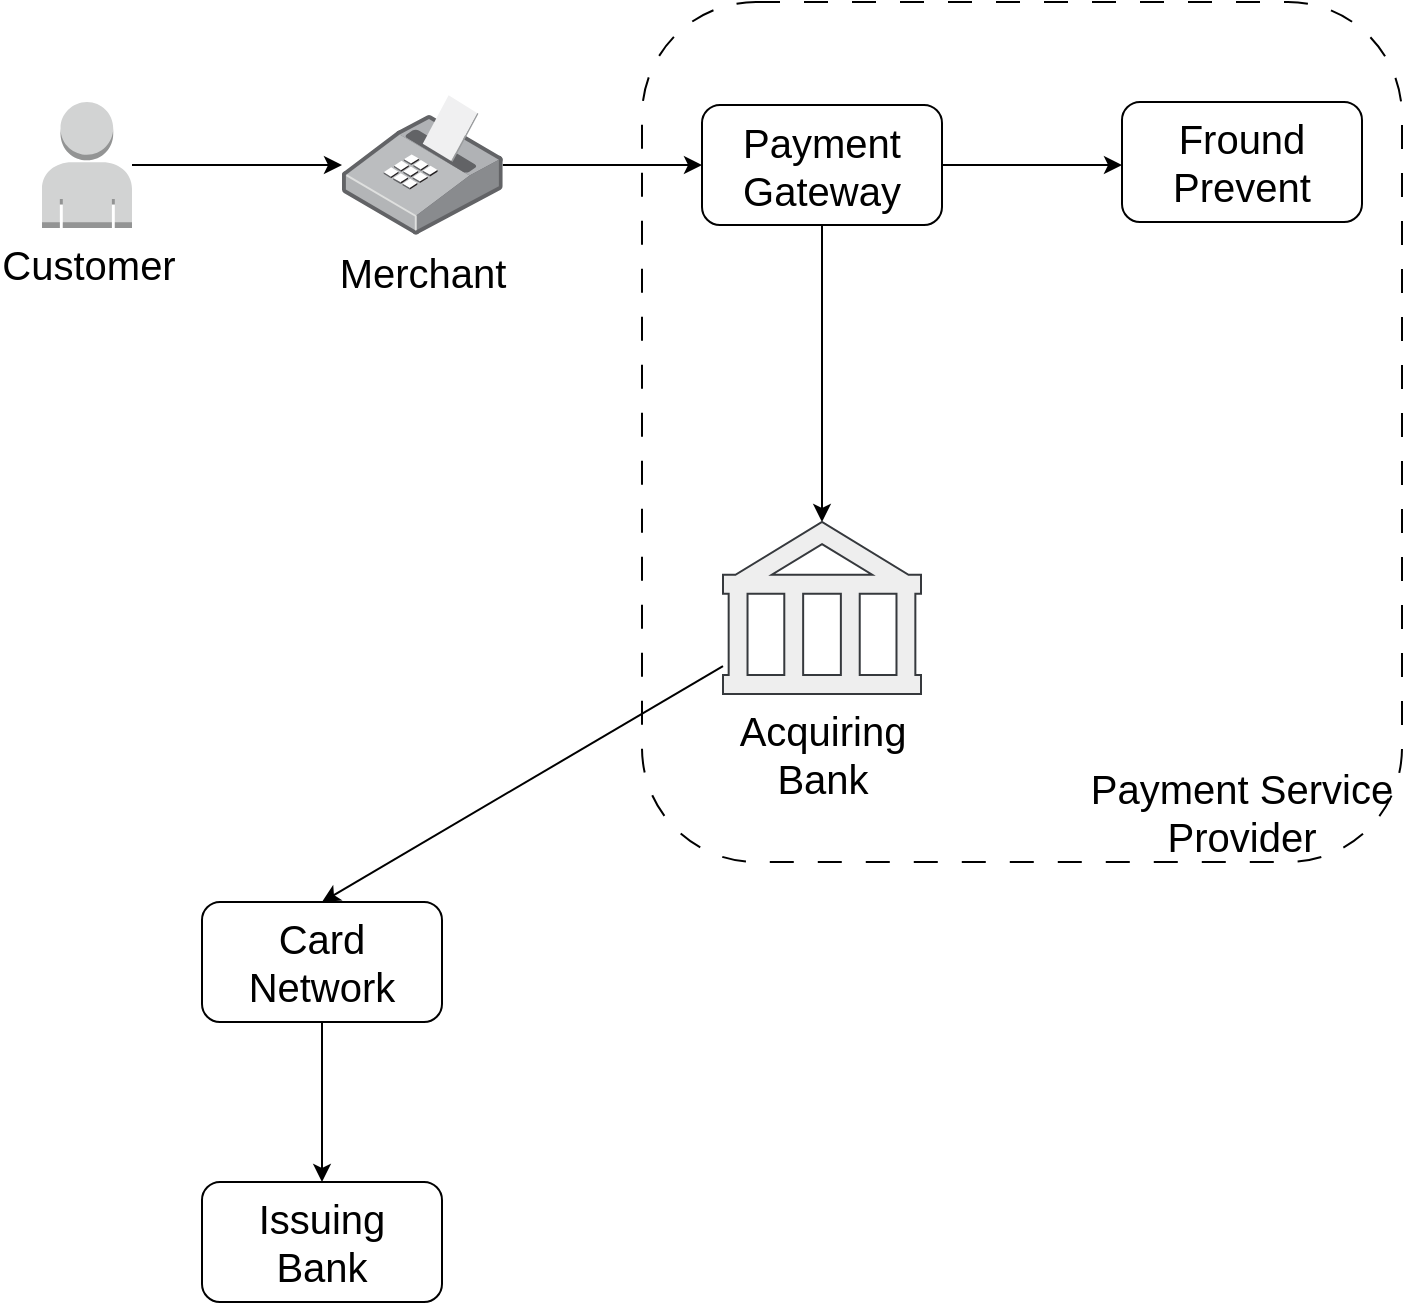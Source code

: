 <mxfile>
    <diagram id="CpptX5s52WH15TBqeyqg" name="Page-1">
        <mxGraphModel dx="1721" dy="356" grid="1" gridSize="10" guides="1" tooltips="1" connect="1" arrows="1" fold="1" page="1" pageScale="1" pageWidth="850" pageHeight="1100" math="0" shadow="0">
            <root>
                <mxCell id="0"/>
                <mxCell id="1" parent="0"/>
                <mxCell id="13" value="" style="rounded=1;whiteSpace=wrap;html=1;fontSize=20;dashed=1;dashPattern=12 12;" vertex="1" parent="1">
                    <mxGeometry x="360" y="100" width="380" height="430" as="geometry"/>
                </mxCell>
                <mxCell id="5" style="edgeStyle=none;html=1;" edge="1" parent="1" source="2" target="4">
                    <mxGeometry relative="1" as="geometry"/>
                </mxCell>
                <mxCell id="2" value="Customer" style="outlineConnect=0;dashed=0;verticalLabelPosition=bottom;verticalAlign=top;align=center;html=1;shape=mxgraph.aws3.user;fillColor=#D2D3D3;gradientColor=none;fontSize=20;" vertex="1" parent="1">
                    <mxGeometry x="60" y="150" width="45" height="63" as="geometry"/>
                </mxCell>
                <mxCell id="7" style="edgeStyle=none;html=1;entryX=0;entryY=0.5;entryDx=0;entryDy=0;" edge="1" parent="1" source="4" target="6">
                    <mxGeometry relative="1" as="geometry"/>
                </mxCell>
                <mxCell id="4" value="Merchant" style="points=[];aspect=fixed;html=1;align=center;shadow=0;dashed=0;image;image=img/lib/allied_telesis/computer_and_terminals/POS_Printer.svg;fontSize=20;" vertex="1" parent="1">
                    <mxGeometry x="210" y="146.5" width="80.37" height="70" as="geometry"/>
                </mxCell>
                <mxCell id="8" style="edgeStyle=none;html=1;fontSize=20;" edge="1" parent="1" source="6">
                    <mxGeometry relative="1" as="geometry">
                        <mxPoint x="600" y="181.5" as="targetPoint"/>
                    </mxGeometry>
                </mxCell>
                <mxCell id="12" style="edgeStyle=none;html=1;entryX=0.5;entryY=0;entryDx=0;entryDy=0;entryPerimeter=0;fontSize=20;" edge="1" parent="1" source="6" target="10">
                    <mxGeometry relative="1" as="geometry"/>
                </mxCell>
                <mxCell id="6" value="Payment&lt;br style=&quot;font-size: 20px;&quot;&gt;Gateway" style="rounded=1;whiteSpace=wrap;html=1;fontSize=20;" vertex="1" parent="1">
                    <mxGeometry x="390" y="151.5" width="120" height="60" as="geometry"/>
                </mxCell>
                <mxCell id="9" value="Fround Prevent" style="rounded=1;whiteSpace=wrap;html=1;fontSize=20;" vertex="1" parent="1">
                    <mxGeometry x="600" y="150" width="120" height="60" as="geometry"/>
                </mxCell>
                <mxCell id="16" style="edgeStyle=none;html=1;entryX=0.5;entryY=0;entryDx=0;entryDy=0;fontSize=20;" edge="1" parent="1" source="10" target="15">
                    <mxGeometry relative="1" as="geometry"/>
                </mxCell>
                <mxCell id="10" value="Acquiring&lt;br style=&quot;font-size: 20px;&quot;&gt;Bank" style="shape=mxgraph.signs.travel.bank;html=1;pointerEvents=1;fillColor=#eeeeee;strokeColor=#36393d;verticalLabelPosition=bottom;verticalAlign=top;align=center;fontSize=20;" vertex="1" parent="1">
                    <mxGeometry x="400.5" y="360" width="99" height="86" as="geometry"/>
                </mxCell>
                <mxCell id="14" value="Payment Service Provider" style="text;html=1;strokeColor=none;fillColor=none;align=center;verticalAlign=middle;whiteSpace=wrap;rounded=0;dashed=1;dashPattern=12 12;fontSize=20;" vertex="1" parent="1">
                    <mxGeometry x="575" y="490" width="170" height="30" as="geometry"/>
                </mxCell>
                <mxCell id="18" style="edgeStyle=none;html=1;entryX=0.5;entryY=0;entryDx=0;entryDy=0;fontSize=20;" edge="1" parent="1" source="15" target="17">
                    <mxGeometry relative="1" as="geometry"/>
                </mxCell>
                <mxCell id="15" value="Card Network" style="rounded=1;whiteSpace=wrap;html=1;fontSize=20;" vertex="1" parent="1">
                    <mxGeometry x="140" y="550" width="120" height="60" as="geometry"/>
                </mxCell>
                <mxCell id="17" value="Issuing &lt;br&gt;Bank" style="rounded=1;whiteSpace=wrap;html=1;fontSize=20;" vertex="1" parent="1">
                    <mxGeometry x="140" y="690" width="120" height="60" as="geometry"/>
                </mxCell>
            </root>
        </mxGraphModel>
    </diagram>
</mxfile>